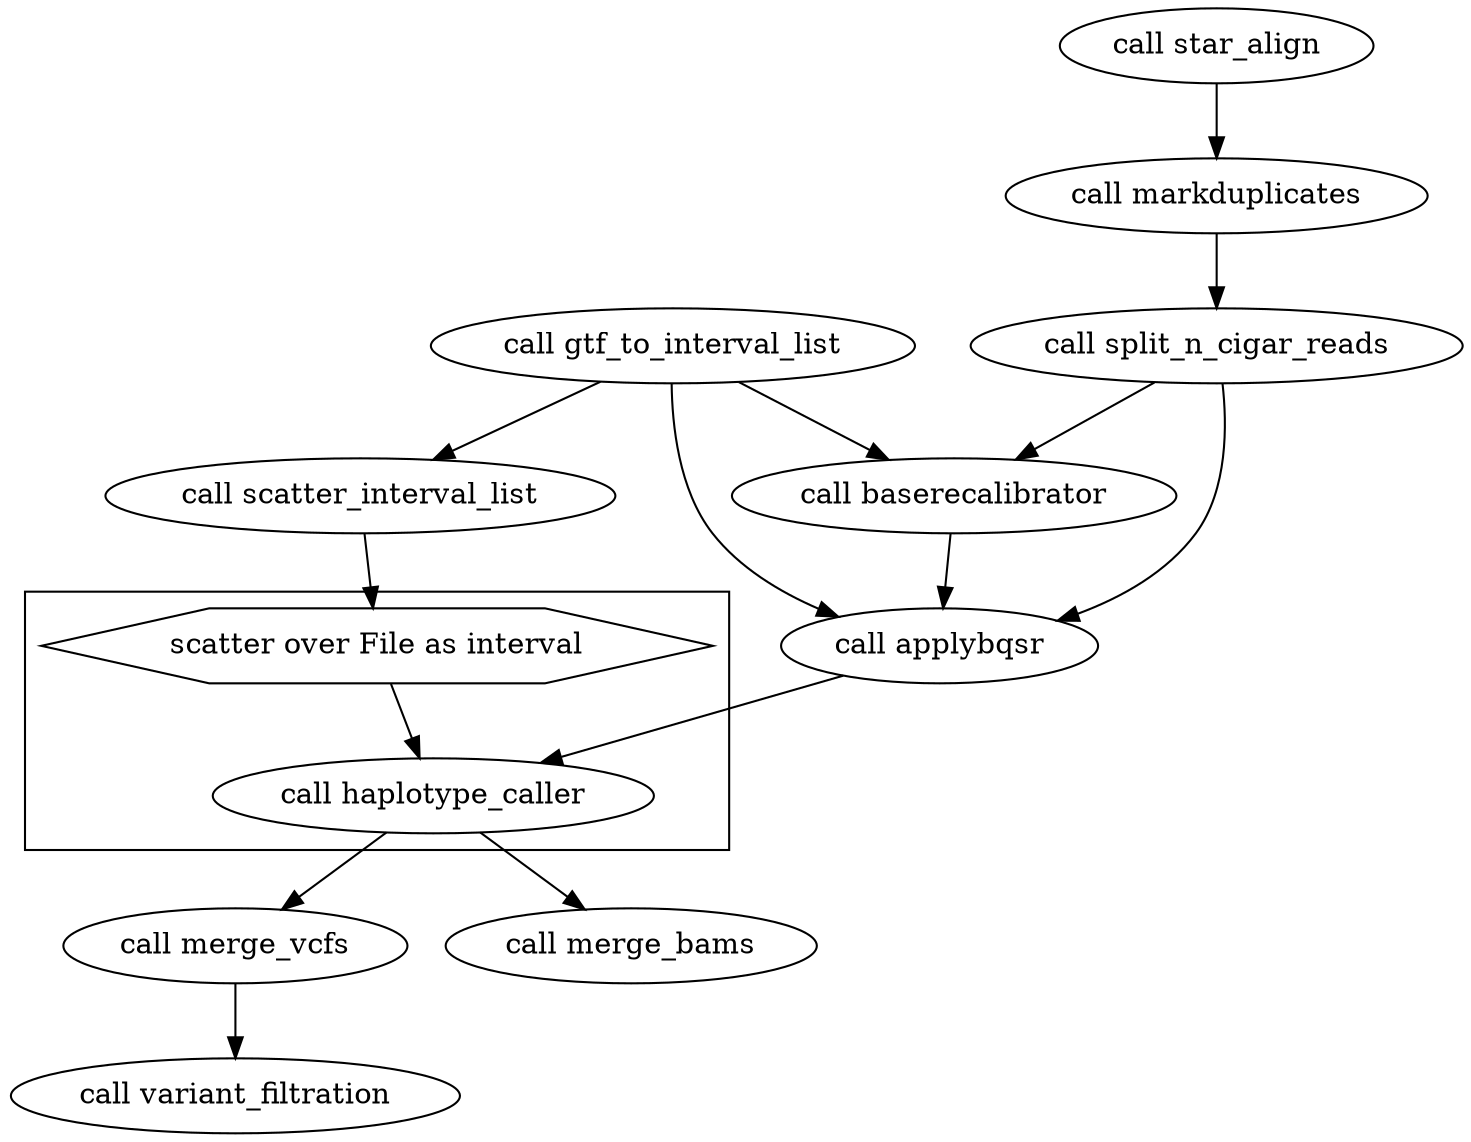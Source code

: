 digraph rnaseq_variant_sub {
  #rankdir=LR;
  compound=true;

  # Links
  CALL_markduplicates -> CALL_split_n_cigar_reads
  CALL_merge_vcfs -> CALL_variant_filtration
  CALL_haplotype_caller -> CALL_merge_bams
  CALL_split_n_cigar_reads -> CALL_applybqsr
  SCATTER_0_VARIABLE_interval -> CALL_haplotype_caller
  CALL_haplotype_caller -> CALL_merge_vcfs
  CALL_gtf_to_interval_list -> CALL_baserecalibrator
  CALL_split_n_cigar_reads -> CALL_baserecalibrator
  CALL_applybqsr -> CALL_haplotype_caller
  CALL_baserecalibrator -> CALL_applybqsr
  CALL_gtf_to_interval_list -> CALL_applybqsr
  CALL_scatter_interval_list -> SCATTER_0_VARIABLE_interval
  CALL_gtf_to_interval_list -> CALL_scatter_interval_list
  CALL_star_align -> CALL_markduplicates

  # Nodes
  CALL_merge_vcfs [label="call merge_vcfs"]
  CALL_scatter_interval_list [label="call scatter_interval_list"]
  CALL_variant_filtration [label="call variant_filtration"]
  CALL_split_n_cigar_reads [label="call split_n_cigar_reads"]
  CALL_star_align [label="call star_align"]
  subgraph cluster_0 {
    style="filled,solid";
    fillcolor=white;
    CALL_haplotype_caller [label="call haplotype_caller"]
    SCATTER_0_VARIABLE_interval [shape="hexagon" label="scatter over File as interval"]
  }
  CALL_applybqsr [label="call applybqsr"]
  CALL_gtf_to_interval_list [label="call gtf_to_interval_list"]
  CALL_merge_bams [label="call merge_bams"]
  CALL_markduplicates [label="call markduplicates"]
  CALL_baserecalibrator [label="call baserecalibrator"]
}
